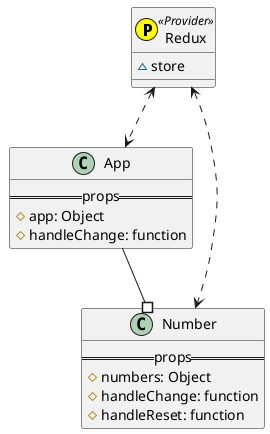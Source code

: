 @startuml lab-36-2

class Redux << (P,yellow) Provider>> {
  ~store
}

class App {
  ==props==
  # app: Object
  # handleChange: function
}

class Number {
  ==props==
  # numbers: Object
  # handleChange: function
  # handleReset: function
}

Redux <..> App
Redux <..> Number
App --# Number

@enduml